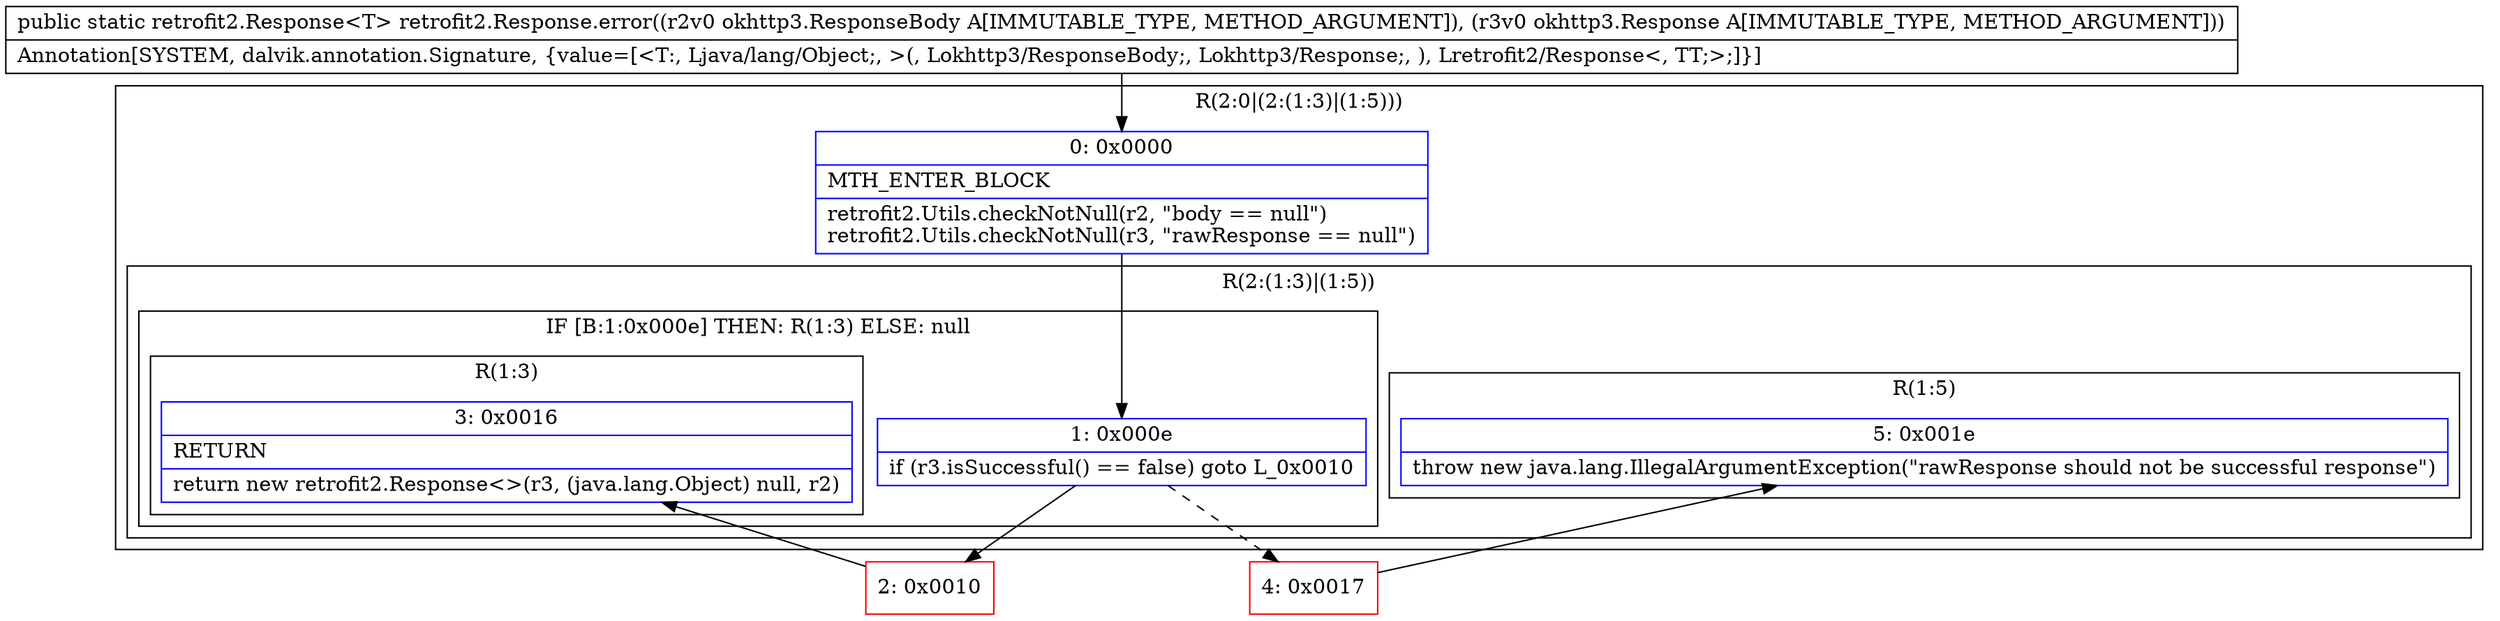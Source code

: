 digraph "CFG forretrofit2.Response.error(Lokhttp3\/ResponseBody;Lokhttp3\/Response;)Lretrofit2\/Response;" {
subgraph cluster_Region_437639573 {
label = "R(2:0|(2:(1:3)|(1:5)))";
node [shape=record,color=blue];
Node_0 [shape=record,label="{0\:\ 0x0000|MTH_ENTER_BLOCK\l|retrofit2.Utils.checkNotNull(r2, \"body == null\")\lretrofit2.Utils.checkNotNull(r3, \"rawResponse == null\")\l}"];
subgraph cluster_Region_74411704 {
label = "R(2:(1:3)|(1:5))";
node [shape=record,color=blue];
subgraph cluster_IfRegion_945720891 {
label = "IF [B:1:0x000e] THEN: R(1:3) ELSE: null";
node [shape=record,color=blue];
Node_1 [shape=record,label="{1\:\ 0x000e|if (r3.isSuccessful() == false) goto L_0x0010\l}"];
subgraph cluster_Region_2116909504 {
label = "R(1:3)";
node [shape=record,color=blue];
Node_3 [shape=record,label="{3\:\ 0x0016|RETURN\l|return new retrofit2.Response\<\>(r3, (java.lang.Object) null, r2)\l}"];
}
}
subgraph cluster_Region_1245761249 {
label = "R(1:5)";
node [shape=record,color=blue];
Node_5 [shape=record,label="{5\:\ 0x001e|throw new java.lang.IllegalArgumentException(\"rawResponse should not be successful response\")\l}"];
}
}
}
Node_2 [shape=record,color=red,label="{2\:\ 0x0010}"];
Node_4 [shape=record,color=red,label="{4\:\ 0x0017}"];
MethodNode[shape=record,label="{public static retrofit2.Response\<T\> retrofit2.Response.error((r2v0 okhttp3.ResponseBody A[IMMUTABLE_TYPE, METHOD_ARGUMENT]), (r3v0 okhttp3.Response A[IMMUTABLE_TYPE, METHOD_ARGUMENT]))  | Annotation[SYSTEM, dalvik.annotation.Signature, \{value=[\<T:, Ljava\/lang\/Object;, \>(, Lokhttp3\/ResponseBody;, Lokhttp3\/Response;, ), Lretrofit2\/Response\<, TT;\>;]\}]\l}"];
MethodNode -> Node_0;
Node_0 -> Node_1;
Node_1 -> Node_2;
Node_1 -> Node_4[style=dashed];
Node_2 -> Node_3;
Node_4 -> Node_5;
}


